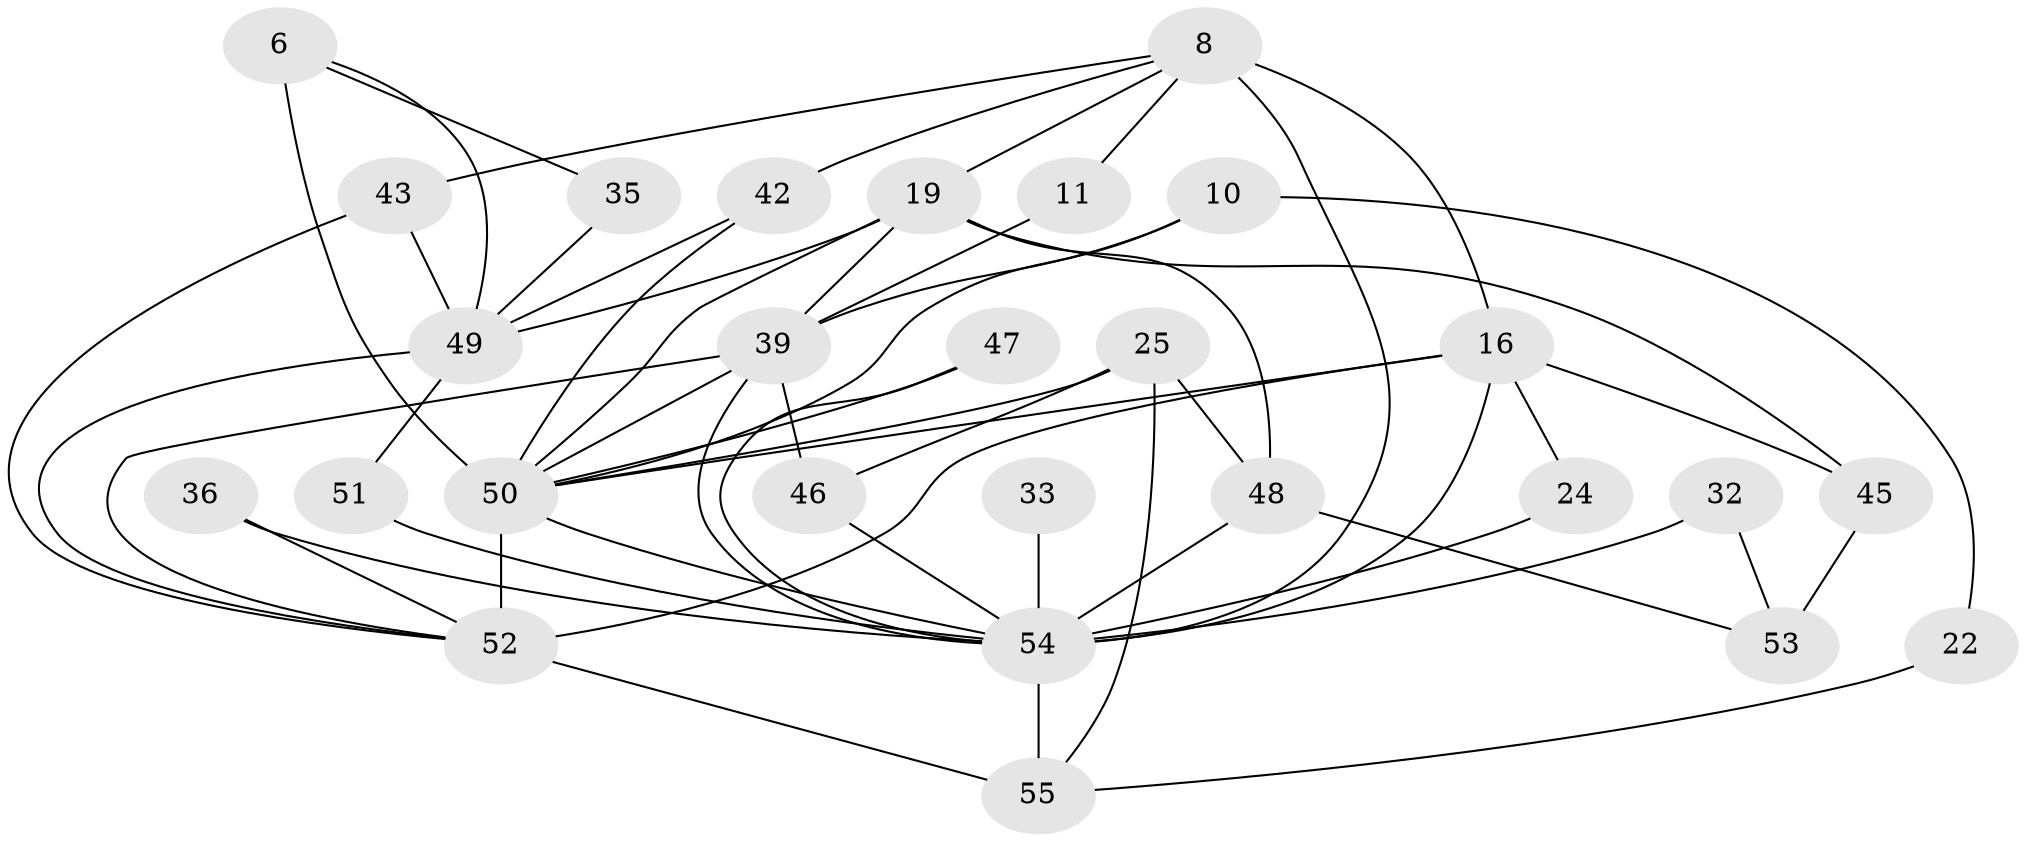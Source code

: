 // original degree distribution, {6: 0.12727272727272726, 3: 0.2909090909090909, 4: 0.2909090909090909, 7: 0.03636363636363636, 5: 0.10909090909090909, 2: 0.12727272727272726, 8: 0.01818181818181818}
// Generated by graph-tools (version 1.1) at 2025/53/03/04/25 21:53:38]
// undirected, 27 vertices, 56 edges
graph export_dot {
graph [start="1"]
  node [color=gray90,style=filled];
  6 [super="+5"];
  8 [super="+4"];
  10;
  11;
  16 [super="+2"];
  19 [super="+13"];
  22;
  24;
  25 [super="+20"];
  32;
  33;
  35;
  36 [super="+27"];
  39 [super="+9"];
  42;
  43;
  45 [super="+3"];
  46;
  47;
  48 [super="+41"];
  49 [super="+34"];
  50 [super="+29+44"];
  51;
  52 [super="+12+37+40"];
  53;
  54 [super="+38+28+18"];
  55 [super="+23"];
  6 -- 50 [weight=5];
  6 -- 35 [weight=2];
  6 -- 49;
  8 -- 19;
  8 -- 16 [weight=2];
  8 -- 11;
  8 -- 42;
  8 -- 43;
  8 -- 54 [weight=2];
  10 -- 39 [weight=2];
  10 -- 22;
  10 -- 50;
  11 -- 39;
  16 -- 45 [weight=2];
  16 -- 24;
  16 -- 54;
  16 -- 50;
  16 -- 52;
  19 -- 39 [weight=2];
  19 -- 50;
  19 -- 45;
  19 -- 48;
  19 -- 49;
  22 -- 55;
  24 -- 54 [weight=2];
  25 -- 55;
  25 -- 46;
  25 -- 48 [weight=2];
  25 -- 50;
  32 -- 53;
  32 -- 54;
  33 -- 54 [weight=3];
  35 -- 49;
  36 -- 52;
  36 -- 54 [weight=2];
  39 -- 46 [weight=2];
  39 -- 52;
  39 -- 50;
  39 -- 54 [weight=3];
  42 -- 50;
  42 -- 49;
  43 -- 52;
  43 -- 49;
  45 -- 53 [weight=2];
  46 -- 54;
  47 -- 54;
  47 -- 50;
  48 -- 54;
  48 -- 53;
  49 -- 52;
  49 -- 51;
  50 -- 52 [weight=4];
  50 -- 54;
  51 -- 54;
  52 -- 55;
  54 -- 55 [weight=3];
}
